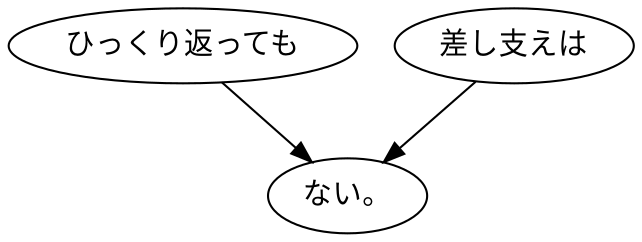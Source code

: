 digraph graph3936 {
	node0 [label="ひっくり返っても"];
	node1 [label="差し支えは"];
	node2 [label="ない。"];
	node0 -> node2;
	node1 -> node2;
}
